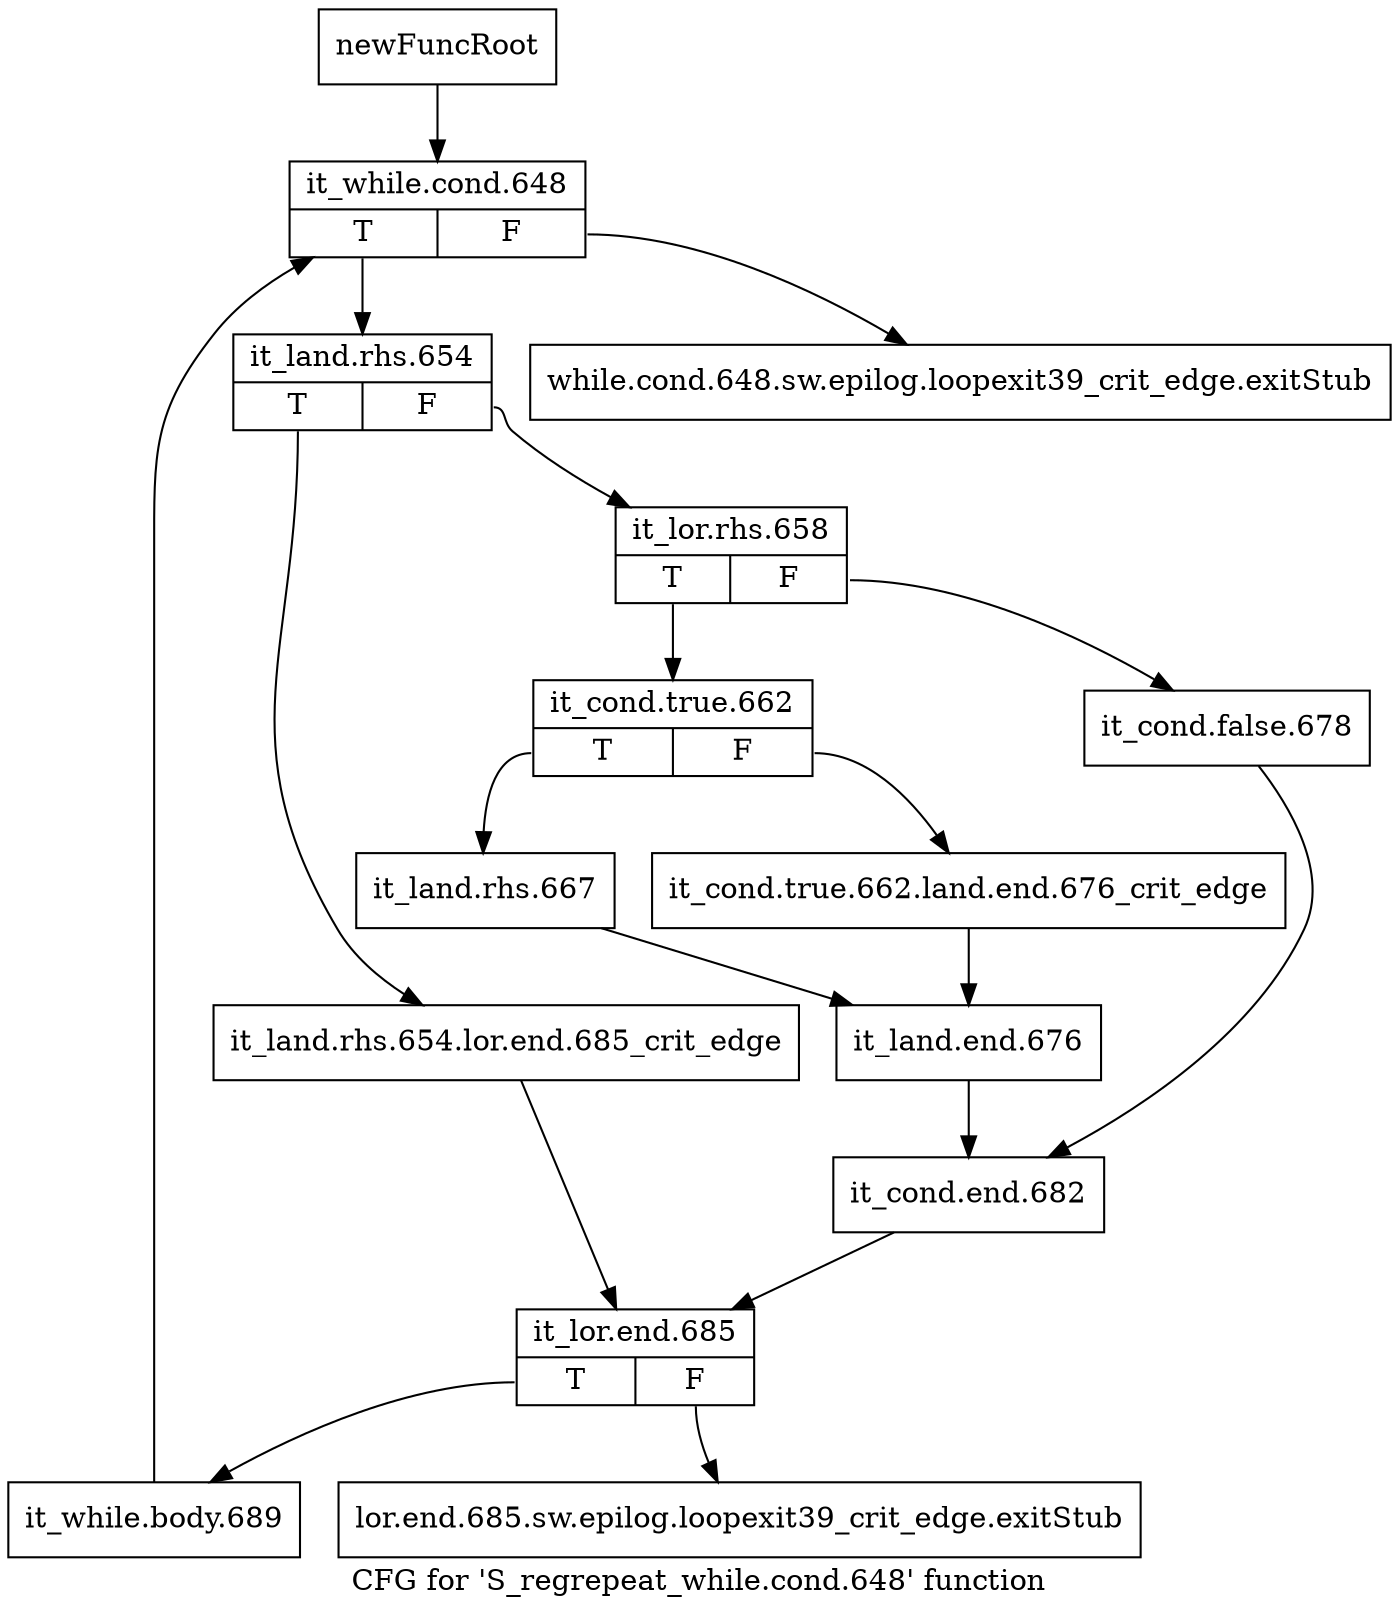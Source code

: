 digraph "CFG for 'S_regrepeat_while.cond.648' function" {
	label="CFG for 'S_regrepeat_while.cond.648' function";

	Node0x5425f40 [shape=record,label="{newFuncRoot}"];
	Node0x5425f40 -> Node0x542dee0;
	Node0x542de40 [shape=record,label="{while.cond.648.sw.epilog.loopexit39_crit_edge.exitStub}"];
	Node0x542de90 [shape=record,label="{lor.end.685.sw.epilog.loopexit39_crit_edge.exitStub}"];
	Node0x542dee0 [shape=record,label="{it_while.cond.648|{<s0>T|<s1>F}}"];
	Node0x542dee0:s0 -> Node0x542df30;
	Node0x542dee0:s1 -> Node0x542de40;
	Node0x542df30 [shape=record,label="{it_land.rhs.654|{<s0>T|<s1>F}}"];
	Node0x542df30:s0 -> Node0x542e1b0;
	Node0x542df30:s1 -> Node0x542df80;
	Node0x542df80 [shape=record,label="{it_lor.rhs.658|{<s0>T|<s1>F}}"];
	Node0x542df80:s0 -> Node0x542e020;
	Node0x542df80:s1 -> Node0x542dfd0;
	Node0x542dfd0 [shape=record,label="{it_cond.false.678}"];
	Node0x542dfd0 -> Node0x542e160;
	Node0x542e020 [shape=record,label="{it_cond.true.662|{<s0>T|<s1>F}}"];
	Node0x542e020:s0 -> Node0x542e0c0;
	Node0x542e020:s1 -> Node0x542e070;
	Node0x542e070 [shape=record,label="{it_cond.true.662.land.end.676_crit_edge}"];
	Node0x542e070 -> Node0x542e110;
	Node0x542e0c0 [shape=record,label="{it_land.rhs.667}"];
	Node0x542e0c0 -> Node0x542e110;
	Node0x542e110 [shape=record,label="{it_land.end.676}"];
	Node0x542e110 -> Node0x542e160;
	Node0x542e160 [shape=record,label="{it_cond.end.682}"];
	Node0x542e160 -> Node0x542e200;
	Node0x542e1b0 [shape=record,label="{it_land.rhs.654.lor.end.685_crit_edge}"];
	Node0x542e1b0 -> Node0x542e200;
	Node0x542e200 [shape=record,label="{it_lor.end.685|{<s0>T|<s1>F}}"];
	Node0x542e200:s0 -> Node0x542e250;
	Node0x542e200:s1 -> Node0x542de90;
	Node0x542e250 [shape=record,label="{it_while.body.689}"];
	Node0x542e250 -> Node0x542dee0;
}

